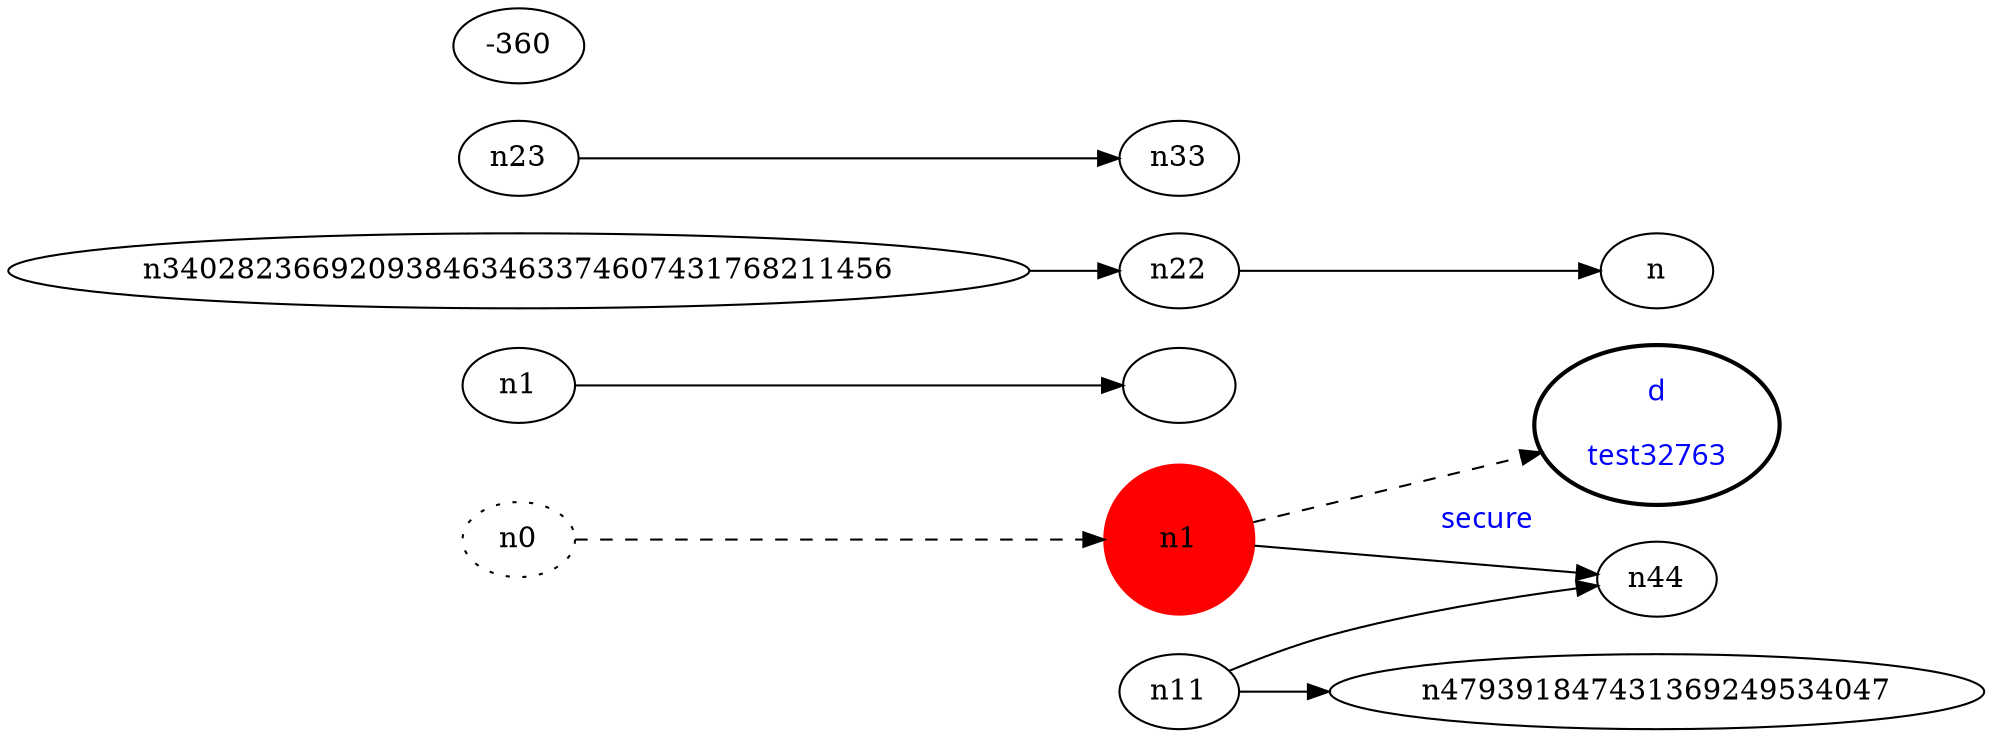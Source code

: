 digraph test32763 {
	rankdir=LR;
	fontcolor=blue; /* c0; c1; c0 -- c1 */
	n0 [style=dotted, fillcolor="#123456"]; // c1; c3; c2 -- c3
	n1 [height=1, width=1, color=red, style=filled];
	n2 [style=bold, xlabel="secure"];
	n0 -> n1 -> n2[style=dashed];
	󠀼n1 ->󠁐 n2 [fontname="comic sans", label="d\n\l\G", fontcolor=blue, fon‍tsize=9];
	n340282366920938463463374607431768211456 -> n22;
	n11 -> n479391847431369249534047;
	n11 -> n44;
	n23 -> n33;
	n22 -> n-360;
	n1 -> n44;
}
